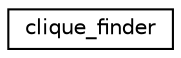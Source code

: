 digraph "Graphical Class Hierarchy"
{
  edge [fontname="Helvetica",fontsize="10",labelfontname="Helvetica",labelfontsize="10"];
  node [fontname="Helvetica",fontsize="10",shape=record];
  rankdir="LR";
  Node0 [label="clique_finder",height=0.2,width=0.4,color="black", fillcolor="white", style="filled",URL="$dc/d82/classclique__finder.html"];
}

